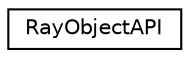 digraph G
{
  edge [fontname="Helvetica",fontsize="10",labelfontname="Helvetica",labelfontsize="10"];
  node [fontname="Helvetica",fontsize="10",shape=record];
  rankdir=LR;
  Node1 [label="RayObjectAPI",height=0.2,width=0.4,color="black", fillcolor="white", style="filled",URL="$d5/de0/structRayObjectAPI.html"];
}
